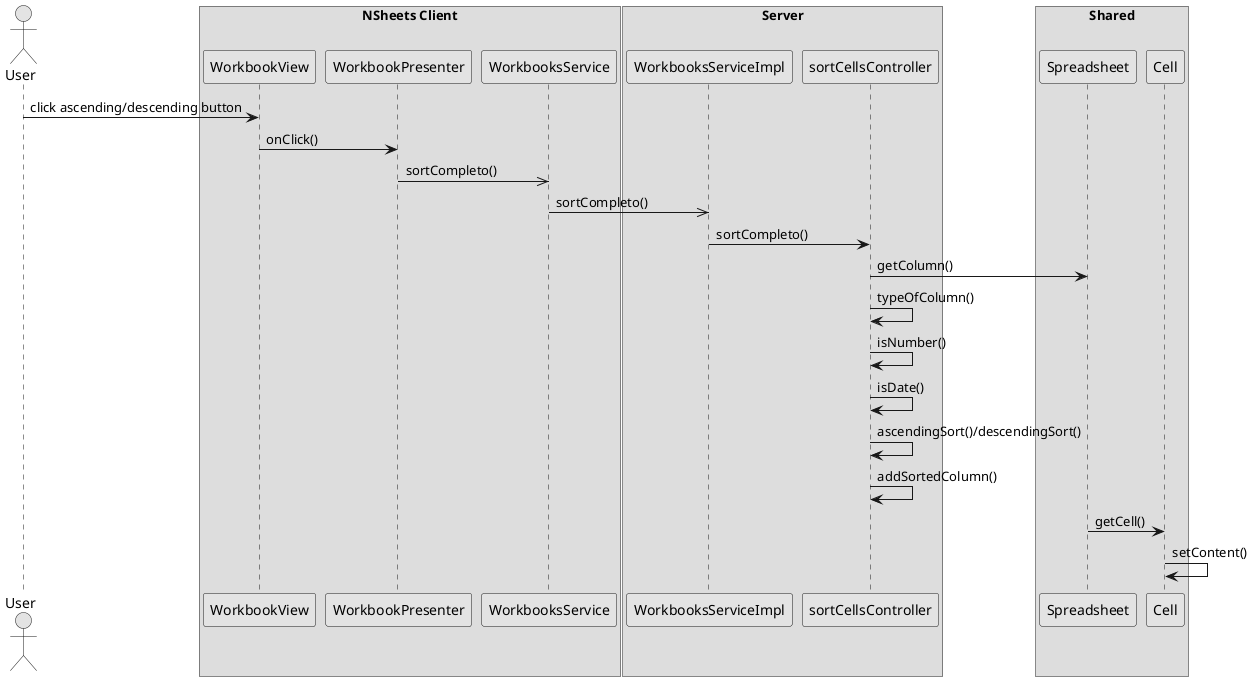 @startuml
skinparam monochrome true
skinparam shadowing false

actor User
participant WorkbookView
participant WorkbookPresenter
participant sortCellsController
participant WorkbooksService
participant WorkbooksServiceImpl

box "NSheets Client"
participant WorkbookView
participant WorkbookPresenter
participant WorkbooksService
end box

box "Server"
participant WorkbooksServiceImpl
participant sortCellsController
end box

box "Shared"
participant Spreadsheet
participant Cell
end box


User -> WorkbookView : click ascending/descending button
WorkbookView -> WorkbookPresenter : onClick()
WorkbookPresenter ->> WorkbooksService : sortCompleto()
WorkbooksService ->> WorkbooksServiceImpl : sortCompleto()
WorkbooksServiceImpl -> sortCellsController : sortCompleto()
sortCellsController -> Spreadsheet : getColumn()
sortCellsController -> sortCellsController : typeOfColumn()
sortCellsController -> sortCellsController : isNumber()
sortCellsController -> sortCellsController : isDate()
sortCellsController -> sortCellsController : ascendingSort()/descendingSort()
sortCellsController -> sortCellsController : addSortedColumn()
Spreadsheet -> Cell : getCell()
Cell -> Cell :setContent()







@enduml
